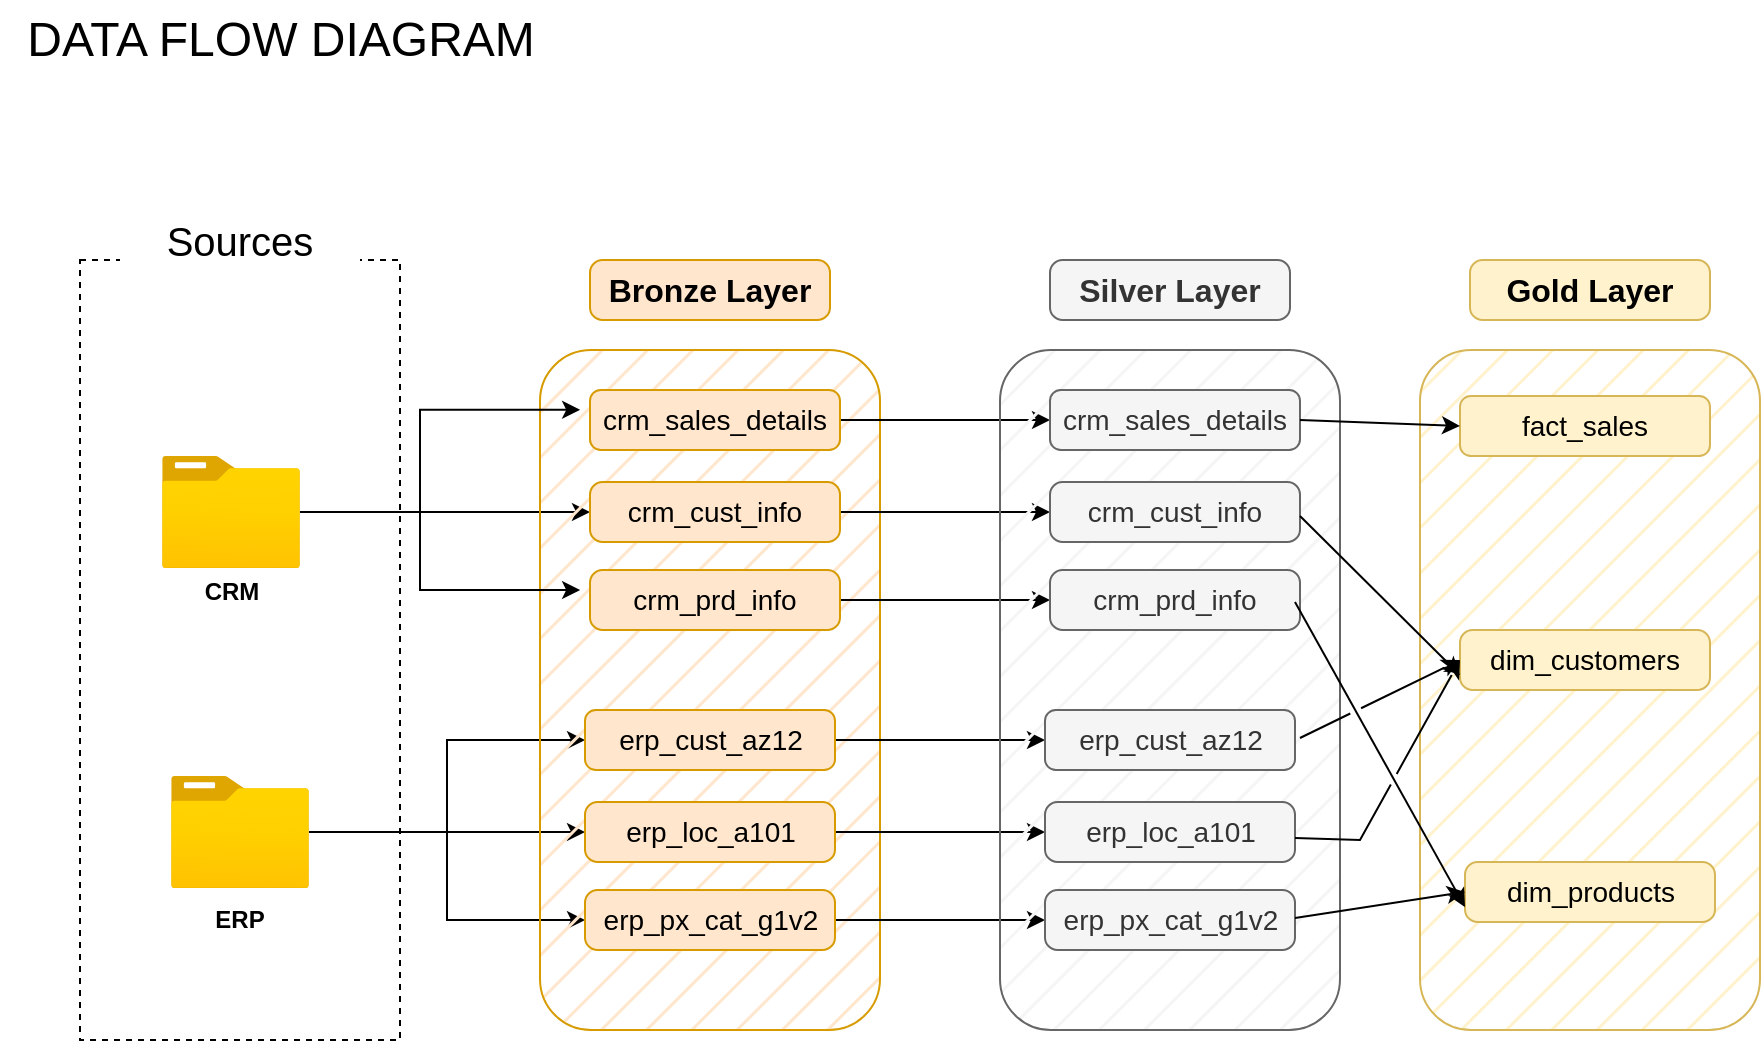 <mxfile version="28.0.6">
  <diagram name="Page-1" id="LXe_5rU_be1GZW6afaQs">
    <mxGraphModel dx="3380" dy="634" grid="1" gridSize="10" guides="1" tooltips="1" connect="1" arrows="1" fold="1" page="1" pageScale="1" pageWidth="1169" pageHeight="1654" math="0" shadow="0">
      <root>
        <mxCell id="0" />
        <mxCell id="1" parent="0" />
        <mxCell id="-v7wpKkawAi_2lykgmku-1" value="DATA FLOW DIAGRAM" style="text;html=1;align=center;verticalAlign=middle;resizable=0;points=[];autosize=1;strokeColor=none;fillColor=none;fontSize=24;" parent="1" vertex="1">
          <mxGeometry x="-2320" y="30" width="280" height="40" as="geometry" />
        </mxCell>
        <mxCell id="-v7wpKkawAi_2lykgmku-2" value="" style="rounded=0;whiteSpace=wrap;html=1;fillColor=none;dashed=1;" parent="1" vertex="1">
          <mxGeometry x="-2280" y="160" width="160" height="390" as="geometry" />
        </mxCell>
        <mxCell id="-v7wpKkawAi_2lykgmku-3" value="&lt;span&gt;&lt;font style=&quot;font-size: 20px;&quot;&gt;Sources&lt;/font&gt;&lt;/span&gt;" style="rounded=1;whiteSpace=wrap;html=1;fillColor=default;strokeColor=none;fontStyle=0" parent="1" vertex="1">
          <mxGeometry x="-2260" y="120" width="120" height="60" as="geometry" />
        </mxCell>
        <mxCell id="-v7wpKkawAi_2lykgmku-20" style="edgeStyle=orthogonalEdgeStyle;rounded=0;orthogonalLoop=1;jettySize=auto;html=1;entryX=0;entryY=0.5;entryDx=0;entryDy=0;" parent="1" source="-v7wpKkawAi_2lykgmku-4" target="-v7wpKkawAi_2lykgmku-14" edge="1">
          <mxGeometry relative="1" as="geometry" />
        </mxCell>
        <mxCell id="-v7wpKkawAi_2lykgmku-4" value="" style="image;aspect=fixed;html=1;points=[];align=center;fontSize=12;image=img/lib/azure2/general/Folder_Blank.svg;" parent="1" vertex="1">
          <mxGeometry x="-2239" y="258" width="69" height="56.0" as="geometry" />
        </mxCell>
        <mxCell id="-v7wpKkawAi_2lykgmku-7" value="&lt;b&gt;CRM&lt;/b&gt;" style="text;html=1;align=center;verticalAlign=middle;whiteSpace=wrap;rounded=0;" parent="1" vertex="1">
          <mxGeometry x="-2234.5" y="311" width="60" height="30" as="geometry" />
        </mxCell>
        <mxCell id="-v7wpKkawAi_2lykgmku-27" style="edgeStyle=orthogonalEdgeStyle;rounded=0;orthogonalLoop=1;jettySize=auto;html=1;entryX=0;entryY=0.5;entryDx=0;entryDy=0;" parent="1" source="-v7wpKkawAi_2lykgmku-8" target="-v7wpKkawAi_2lykgmku-17" edge="1">
          <mxGeometry relative="1" as="geometry" />
        </mxCell>
        <mxCell id="-v7wpKkawAi_2lykgmku-28" style="edgeStyle=orthogonalEdgeStyle;rounded=0;orthogonalLoop=1;jettySize=auto;html=1;entryX=0;entryY=0.5;entryDx=0;entryDy=0;" parent="1" source="-v7wpKkawAi_2lykgmku-8" target="-v7wpKkawAi_2lykgmku-16" edge="1">
          <mxGeometry relative="1" as="geometry" />
        </mxCell>
        <mxCell id="-v7wpKkawAi_2lykgmku-29" style="edgeStyle=orthogonalEdgeStyle;rounded=0;orthogonalLoop=1;jettySize=auto;html=1;entryX=0;entryY=0.5;entryDx=0;entryDy=0;" parent="1" source="-v7wpKkawAi_2lykgmku-8" target="-v7wpKkawAi_2lykgmku-18" edge="1">
          <mxGeometry relative="1" as="geometry" />
        </mxCell>
        <mxCell id="-v7wpKkawAi_2lykgmku-8" value="" style="image;aspect=fixed;html=1;points=[];align=center;fontSize=12;image=img/lib/azure2/general/Folder_Blank.svg;" parent="1" vertex="1">
          <mxGeometry x="-2234.5" y="418" width="69" height="56.0" as="geometry" />
        </mxCell>
        <mxCell id="-v7wpKkawAi_2lykgmku-9" value="&lt;b&gt;ERP&lt;/b&gt;" style="text;html=1;align=center;verticalAlign=middle;whiteSpace=wrap;rounded=0;" parent="1" vertex="1">
          <mxGeometry x="-2230" y="475" width="60" height="30" as="geometry" />
        </mxCell>
        <mxCell id="-v7wpKkawAi_2lykgmku-10" value="" style="rounded=1;whiteSpace=wrap;html=1;fillColor=#ffe6cc;strokeColor=#d79b00;fillStyle=hatch;" parent="1" vertex="1">
          <mxGeometry x="-2050" y="205" width="170" height="340" as="geometry" />
        </mxCell>
        <mxCell id="-v7wpKkawAi_2lykgmku-12" value="&lt;b&gt;Bronze Layer&lt;/b&gt;" style="rounded=1;whiteSpace=wrap;html=1;arcSize=21;fillColor=#ffe6cc;strokeColor=#d79b00;fontSize=16;fillStyle=auto;" parent="1" vertex="1">
          <mxGeometry x="-2025" y="160" width="120" height="30" as="geometry" />
        </mxCell>
        <mxCell id="1FVvcCrdPYvuP5qnEsOk-1" style="edgeStyle=orthogonalEdgeStyle;rounded=0;orthogonalLoop=1;jettySize=auto;html=1;exitX=1;exitY=0.5;exitDx=0;exitDy=0;entryX=0;entryY=0.5;entryDx=0;entryDy=0;" edge="1" parent="1" source="-v7wpKkawAi_2lykgmku-13" target="f4F6Cw_ax9gaye-9FXiI-3">
          <mxGeometry relative="1" as="geometry" />
        </mxCell>
        <mxCell id="-v7wpKkawAi_2lykgmku-13" value="crm_sales_details" style="rounded=1;whiteSpace=wrap;html=1;arcSize=18;fillColor=#ffe6cc;strokeColor=#d79b00;fontSize=14;" parent="1" vertex="1">
          <mxGeometry x="-2025" y="225" width="125" height="30" as="geometry" />
        </mxCell>
        <mxCell id="1FVvcCrdPYvuP5qnEsOk-2" style="edgeStyle=orthogonalEdgeStyle;rounded=0;orthogonalLoop=1;jettySize=auto;html=1;exitX=1;exitY=0.5;exitDx=0;exitDy=0;entryX=0;entryY=0.5;entryDx=0;entryDy=0;" edge="1" parent="1" source="-v7wpKkawAi_2lykgmku-14" target="f4F6Cw_ax9gaye-9FXiI-4">
          <mxGeometry relative="1" as="geometry" />
        </mxCell>
        <mxCell id="-v7wpKkawAi_2lykgmku-14" value="crm_cust_info" style="rounded=1;whiteSpace=wrap;html=1;arcSize=21;fillColor=#ffe6cc;strokeColor=#d79b00;fontSize=14;" parent="1" vertex="1">
          <mxGeometry x="-2025" y="271" width="125" height="30" as="geometry" />
        </mxCell>
        <mxCell id="1FVvcCrdPYvuP5qnEsOk-3" style="edgeStyle=orthogonalEdgeStyle;rounded=0;orthogonalLoop=1;jettySize=auto;html=1;exitX=1;exitY=0.5;exitDx=0;exitDy=0;entryX=0;entryY=0.5;entryDx=0;entryDy=0;" edge="1" parent="1" source="-v7wpKkawAi_2lykgmku-15" target="f4F6Cw_ax9gaye-9FXiI-5">
          <mxGeometry relative="1" as="geometry" />
        </mxCell>
        <mxCell id="-v7wpKkawAi_2lykgmku-15" value="crm_prd_info" style="rounded=1;whiteSpace=wrap;html=1;arcSize=21;fillColor=#ffe6cc;strokeColor=#d79b00;fontSize=14;" parent="1" vertex="1">
          <mxGeometry x="-2025" y="315" width="125" height="30" as="geometry" />
        </mxCell>
        <mxCell id="1FVvcCrdPYvuP5qnEsOk-4" style="edgeStyle=orthogonalEdgeStyle;rounded=0;orthogonalLoop=1;jettySize=auto;html=1;exitX=1;exitY=0.5;exitDx=0;exitDy=0;entryX=0;entryY=0.5;entryDx=0;entryDy=0;" edge="1" parent="1" source="-v7wpKkawAi_2lykgmku-16" target="f4F6Cw_ax9gaye-9FXiI-6">
          <mxGeometry relative="1" as="geometry" />
        </mxCell>
        <mxCell id="-v7wpKkawAi_2lykgmku-16" value="erp_cust_az12" style="rounded=1;whiteSpace=wrap;html=1;arcSize=18;fillColor=#ffe6cc;strokeColor=#d79b00;fontSize=14;" parent="1" vertex="1">
          <mxGeometry x="-2027.5" y="385" width="125" height="30" as="geometry" />
        </mxCell>
        <mxCell id="1FVvcCrdPYvuP5qnEsOk-5" style="edgeStyle=orthogonalEdgeStyle;rounded=0;orthogonalLoop=1;jettySize=auto;html=1;exitX=1;exitY=0.5;exitDx=0;exitDy=0;entryX=0;entryY=0.5;entryDx=0;entryDy=0;" edge="1" parent="1" source="-v7wpKkawAi_2lykgmku-17" target="f4F6Cw_ax9gaye-9FXiI-7">
          <mxGeometry relative="1" as="geometry" />
        </mxCell>
        <mxCell id="-v7wpKkawAi_2lykgmku-17" value="erp_loc_a101" style="rounded=1;whiteSpace=wrap;html=1;arcSize=21;fillColor=#ffe6cc;strokeColor=#d79b00;fontSize=14;" parent="1" vertex="1">
          <mxGeometry x="-2027.5" y="431" width="125" height="30" as="geometry" />
        </mxCell>
        <mxCell id="1FVvcCrdPYvuP5qnEsOk-6" style="edgeStyle=orthogonalEdgeStyle;rounded=0;orthogonalLoop=1;jettySize=auto;html=1;exitX=1;exitY=0.5;exitDx=0;exitDy=0;entryX=0;entryY=0.5;entryDx=0;entryDy=0;" edge="1" parent="1" source="-v7wpKkawAi_2lykgmku-18" target="f4F6Cw_ax9gaye-9FXiI-8">
          <mxGeometry relative="1" as="geometry" />
        </mxCell>
        <mxCell id="-v7wpKkawAi_2lykgmku-18" value="erp_px_cat_g1v2" style="rounded=1;whiteSpace=wrap;html=1;arcSize=21;fillColor=#ffe6cc;strokeColor=#d79b00;fontSize=14;" parent="1" vertex="1">
          <mxGeometry x="-2027.5" y="475" width="125" height="30" as="geometry" />
        </mxCell>
        <mxCell id="-v7wpKkawAi_2lykgmku-21" style="edgeStyle=orthogonalEdgeStyle;rounded=0;orthogonalLoop=1;jettySize=auto;html=1;entryX=0.118;entryY=0.088;entryDx=0;entryDy=0;entryPerimeter=0;" parent="1" source="-v7wpKkawAi_2lykgmku-4" target="-v7wpKkawAi_2lykgmku-10" edge="1">
          <mxGeometry relative="1" as="geometry" />
        </mxCell>
        <mxCell id="-v7wpKkawAi_2lykgmku-22" style="edgeStyle=orthogonalEdgeStyle;rounded=0;orthogonalLoop=1;jettySize=auto;html=1;entryX=0.118;entryY=0.353;entryDx=0;entryDy=0;entryPerimeter=0;" parent="1" source="-v7wpKkawAi_2lykgmku-4" target="-v7wpKkawAi_2lykgmku-10" edge="1">
          <mxGeometry relative="1" as="geometry" />
        </mxCell>
        <mxCell id="f4F6Cw_ax9gaye-9FXiI-1" value="" style="rounded=1;whiteSpace=wrap;html=1;fillColor=#f5f5f5;strokeColor=#666666;fillStyle=hatch;fontColor=#333333;" parent="1" vertex="1">
          <mxGeometry x="-1820" y="205" width="170" height="340" as="geometry" />
        </mxCell>
        <mxCell id="f4F6Cw_ax9gaye-9FXiI-2" value="&lt;b&gt;Silver Layer&lt;/b&gt;" style="rounded=1;whiteSpace=wrap;html=1;arcSize=21;fillColor=#f5f5f5;strokeColor=#666666;fontSize=16;fillStyle=auto;fontColor=#333333;" parent="1" vertex="1">
          <mxGeometry x="-1795" y="160" width="120" height="30" as="geometry" />
        </mxCell>
        <mxCell id="f4F6Cw_ax9gaye-9FXiI-3" value="crm_sales_details" style="rounded=1;whiteSpace=wrap;html=1;arcSize=18;fillColor=#f5f5f5;strokeColor=#666666;fontSize=14;fontColor=#333333;" parent="1" vertex="1">
          <mxGeometry x="-1795" y="225" width="125" height="30" as="geometry" />
        </mxCell>
        <mxCell id="f4F6Cw_ax9gaye-9FXiI-4" value="crm_cust_info" style="rounded=1;whiteSpace=wrap;html=1;arcSize=21;fillColor=#f5f5f5;strokeColor=#666666;fontSize=14;fontColor=#333333;" parent="1" vertex="1">
          <mxGeometry x="-1795" y="271" width="125" height="30" as="geometry" />
        </mxCell>
        <mxCell id="f4F6Cw_ax9gaye-9FXiI-5" value="crm_prd_info" style="rounded=1;whiteSpace=wrap;html=1;arcSize=21;fillColor=#f5f5f5;strokeColor=#666666;fontSize=14;fontColor=#333333;" parent="1" vertex="1">
          <mxGeometry x="-1795" y="315" width="125" height="30" as="geometry" />
        </mxCell>
        <mxCell id="f4F6Cw_ax9gaye-9FXiI-6" value="erp_cust_az12" style="rounded=1;whiteSpace=wrap;html=1;arcSize=18;fillColor=#f5f5f5;strokeColor=#666666;fontSize=14;fontColor=#333333;" parent="1" vertex="1">
          <mxGeometry x="-1797.5" y="385" width="125" height="30" as="geometry" />
        </mxCell>
        <mxCell id="f4F6Cw_ax9gaye-9FXiI-7" value="erp_loc_a101" style="rounded=1;whiteSpace=wrap;html=1;arcSize=21;fillColor=#f5f5f5;strokeColor=#666666;fontSize=14;fontColor=#333333;" parent="1" vertex="1">
          <mxGeometry x="-1797.5" y="431" width="125" height="30" as="geometry" />
        </mxCell>
        <mxCell id="f4F6Cw_ax9gaye-9FXiI-8" value="erp_px_cat_g1v2" style="rounded=1;whiteSpace=wrap;html=1;arcSize=21;fillColor=#f5f5f5;strokeColor=#666666;fontSize=14;fontColor=#333333;" parent="1" vertex="1">
          <mxGeometry x="-1797.5" y="475" width="125" height="30" as="geometry" />
        </mxCell>
        <mxCell id="1FVvcCrdPYvuP5qnEsOk-7" value="" style="rounded=1;whiteSpace=wrap;html=1;fillColor=#fff2cc;strokeColor=#d6b656;fillStyle=hatch;" vertex="1" parent="1">
          <mxGeometry x="-1610" y="205" width="170" height="340" as="geometry" />
        </mxCell>
        <mxCell id="1FVvcCrdPYvuP5qnEsOk-8" value="&lt;b&gt;Gold Layer&lt;/b&gt;" style="rounded=1;whiteSpace=wrap;html=1;arcSize=21;fillColor=#fff2cc;strokeColor=#d6b656;fontSize=16;fillStyle=auto;" vertex="1" parent="1">
          <mxGeometry x="-1585" y="160" width="120" height="30" as="geometry" />
        </mxCell>
        <mxCell id="1FVvcCrdPYvuP5qnEsOk-9" value="fact_sales" style="rounded=1;whiteSpace=wrap;html=1;arcSize=18;fillColor=#fff2cc;strokeColor=#d6b656;fontSize=14;" vertex="1" parent="1">
          <mxGeometry x="-1590" y="228" width="125" height="30" as="geometry" />
        </mxCell>
        <mxCell id="1FVvcCrdPYvuP5qnEsOk-10" value="dim_customers" style="rounded=1;whiteSpace=wrap;html=1;arcSize=21;fillColor=#fff2cc;strokeColor=#d6b656;fontSize=14;" vertex="1" parent="1">
          <mxGeometry x="-1590" y="345" width="125" height="30" as="geometry" />
        </mxCell>
        <mxCell id="1FVvcCrdPYvuP5qnEsOk-11" value="dim_products" style="rounded=1;whiteSpace=wrap;html=1;arcSize=21;fillColor=#fff2cc;strokeColor=#d6b656;fontSize=14;" vertex="1" parent="1">
          <mxGeometry x="-1587.5" y="461" width="125" height="30" as="geometry" />
        </mxCell>
        <mxCell id="1FVvcCrdPYvuP5qnEsOk-15" value="" style="endArrow=classic;html=1;rounded=0;entryX=0;entryY=0.5;entryDx=0;entryDy=0;jumpStyle=gap;" edge="1" parent="1" target="1FVvcCrdPYvuP5qnEsOk-9">
          <mxGeometry width="50" height="50" relative="1" as="geometry">
            <mxPoint x="-1670" y="240" as="sourcePoint" />
            <mxPoint x="-1620" y="190" as="targetPoint" />
          </mxGeometry>
        </mxCell>
        <mxCell id="1FVvcCrdPYvuP5qnEsOk-16" value="" style="endArrow=classic;html=1;rounded=0;entryX=0;entryY=0.75;entryDx=0;entryDy=0;jumpStyle=gap;" edge="1" parent="1" target="1FVvcCrdPYvuP5qnEsOk-10">
          <mxGeometry width="50" height="50" relative="1" as="geometry">
            <mxPoint x="-1670" y="288" as="sourcePoint" />
            <mxPoint x="-1587" y="364" as="targetPoint" />
          </mxGeometry>
        </mxCell>
        <mxCell id="1FVvcCrdPYvuP5qnEsOk-17" value="" style="endArrow=classic;html=1;rounded=0;entryX=0;entryY=0.75;entryDx=0;entryDy=0;jumpStyle=gap;" edge="1" parent="1" target="1FVvcCrdPYvuP5qnEsOk-11">
          <mxGeometry width="50" height="50" relative="1" as="geometry">
            <mxPoint x="-1672.5" y="331" as="sourcePoint" />
            <mxPoint x="-1589.5" y="407" as="targetPoint" />
          </mxGeometry>
        </mxCell>
        <mxCell id="1FVvcCrdPYvuP5qnEsOk-18" value="" style="endArrow=classic;html=1;rounded=0;jumpStyle=gap;entryX=0;entryY=0.5;entryDx=0;entryDy=0;" edge="1" parent="1" target="1FVvcCrdPYvuP5qnEsOk-10">
          <mxGeometry width="50" height="50" relative="1" as="geometry">
            <mxPoint x="-1670" y="399" as="sourcePoint" />
            <mxPoint x="-1590" y="330" as="targetPoint" />
          </mxGeometry>
        </mxCell>
        <mxCell id="1FVvcCrdPYvuP5qnEsOk-19" value="" style="endArrow=classic;html=1;rounded=0;jumpStyle=gap;entryX=0;entryY=0.5;entryDx=0;entryDy=0;" edge="1" parent="1" target="1FVvcCrdPYvuP5qnEsOk-10">
          <mxGeometry width="50" height="50" relative="1" as="geometry">
            <mxPoint x="-1672.5" y="449" as="sourcePoint" />
            <mxPoint x="-1590" y="370" as="targetPoint" />
            <Array as="points">
              <mxPoint x="-1640" y="450" />
            </Array>
          </mxGeometry>
        </mxCell>
        <mxCell id="1FVvcCrdPYvuP5qnEsOk-20" value="" style="endArrow=classic;html=1;rounded=0;entryX=0;entryY=0.5;entryDx=0;entryDy=0;jumpStyle=gap;" edge="1" parent="1" target="1FVvcCrdPYvuP5qnEsOk-11">
          <mxGeometry width="50" height="50" relative="1" as="geometry">
            <mxPoint x="-1672.5" y="489" as="sourcePoint" />
            <mxPoint x="-1592.5" y="450" as="targetPoint" />
          </mxGeometry>
        </mxCell>
      </root>
    </mxGraphModel>
  </diagram>
</mxfile>

